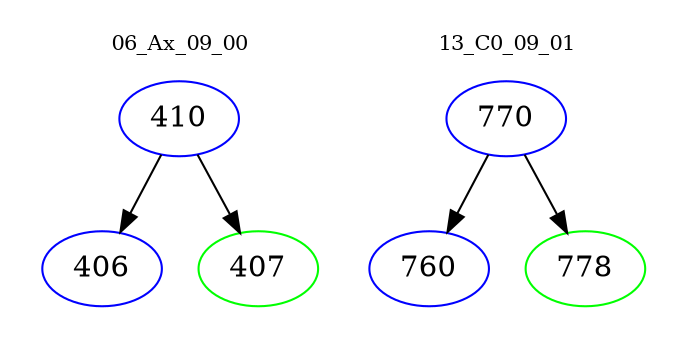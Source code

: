 digraph{
subgraph cluster_0 {
color = white
label = "06_Ax_09_00";
fontsize=10;
T0_410 [label="410", color="blue"]
T0_410 -> T0_406 [color="black"]
T0_406 [label="406", color="blue"]
T0_410 -> T0_407 [color="black"]
T0_407 [label="407", color="green"]
}
subgraph cluster_1 {
color = white
label = "13_C0_09_01";
fontsize=10;
T1_770 [label="770", color="blue"]
T1_770 -> T1_760 [color="black"]
T1_760 [label="760", color="blue"]
T1_770 -> T1_778 [color="black"]
T1_778 [label="778", color="green"]
}
}
